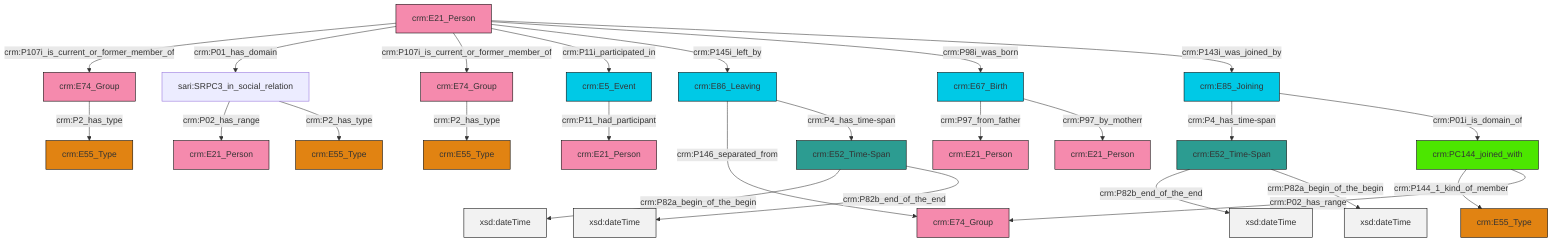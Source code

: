 graph TD
classDef Literal fill:#f2f2f2,stroke:#000000;
classDef CRM_Entity fill:#FFFFFF,stroke:#000000;
classDef Temporal_Entity fill:#00C9E6, stroke:#000000;
classDef Type fill:#E18312, stroke:#000000;
classDef Time-Span fill:#2C9C91, stroke:#000000;
classDef Appellation fill:#FFEB7F, stroke:#000000;
classDef Place fill:#008836, stroke:#000000;
classDef Persistent_Item fill:#B266B2, stroke:#000000;
classDef Conceptual_Object fill:#FFD700, stroke:#000000;
classDef Physical_Thing fill:#D2B48C, stroke:#000000;
classDef Actor fill:#f58aad, stroke:#000000;
classDef PC_Classes fill:#4ce600, stroke:#000000;
classDef Multi fill:#cccccc,stroke:#000000;

2["crm:E74_Group"]:::Actor -->|crm:P2_has_type| 3["crm:E55_Type"]:::Type
6["crm:E21_Person"]:::Actor -->|crm:P107i_is_current_or_former_member_of| 2["crm:E74_Group"]:::Actor
7["sari:SRPC3_in_social_relation"]:::Default -->|crm:P02_has_range| 8["crm:E21_Person"]:::Actor
6["crm:E21_Person"]:::Actor -->|crm:P01_has_domain| 7["sari:SRPC3_in_social_relation"]:::Default
15["crm:E52_Time-Span"]:::Time-Span -->|crm:P82a_begin_of_the_begin| 16[xsd:dateTime]:::Literal
6["crm:E21_Person"]:::Actor -->|crm:P107i_is_current_or_former_member_of| 17["crm:E74_Group"]:::Actor
11["crm:E85_Joining"]:::Temporal_Entity -->|crm:P4_has_time-span| 25["crm:E52_Time-Span"]:::Time-Span
19["crm:E5_Event"]:::Temporal_Entity -->|crm:P11_had_participant| 26["crm:E21_Person"]:::Actor
6["crm:E21_Person"]:::Actor -->|crm:P11i_participated_in| 19["crm:E5_Event"]:::Temporal_Entity
6["crm:E21_Person"]:::Actor -->|crm:P145i_left_by| 29["crm:E86_Leaving"]:::Temporal_Entity
17["crm:E74_Group"]:::Actor -->|crm:P2_has_type| 21["crm:E55_Type"]:::Type
25["crm:E52_Time-Span"]:::Time-Span -->|crm:P82b_end_of_the_end| 32[xsd:dateTime]:::Literal
7["sari:SRPC3_in_social_relation"]:::Default -->|crm:P2_has_type| 9["crm:E55_Type"]:::Type
0["crm:PC144_joined_with"]:::PC_Classes -->|crm:P144_1_kind_of_member| 30["crm:E55_Type"]:::Type
6["crm:E21_Person"]:::Actor -->|crm:P98i_was_born| 4["crm:E67_Birth"]:::Temporal_Entity
15["crm:E52_Time-Span"]:::Time-Span -->|crm:P82b_end_of_the_end| 37[xsd:dateTime]:::Literal
11["crm:E85_Joining"]:::Temporal_Entity -->|crm:P01i_is_domain_of| 0["crm:PC144_joined_with"]:::PC_Classes
6["crm:E21_Person"]:::Actor -->|crm:P143i_was_joined_by| 11["crm:E85_Joining"]:::Temporal_Entity
4["crm:E67_Birth"]:::Temporal_Entity -->|crm:P97_from_father| 23["crm:E21_Person"]:::Actor
4["crm:E67_Birth"]:::Temporal_Entity -->|crm:P97_by_motherr| 34["crm:E21_Person"]:::Actor
29["crm:E86_Leaving"]:::Temporal_Entity -->|crm:P146_separated_from| 13["crm:E74_Group"]:::Actor
25["crm:E52_Time-Span"]:::Time-Span -->|crm:P82a_begin_of_the_begin| 46[xsd:dateTime]:::Literal
29["crm:E86_Leaving"]:::Temporal_Entity -->|crm:P4_has_time-span| 15["crm:E52_Time-Span"]:::Time-Span
0["crm:PC144_joined_with"]:::PC_Classes -->|crm:P02_has_range| 13["crm:E74_Group"]:::Actor